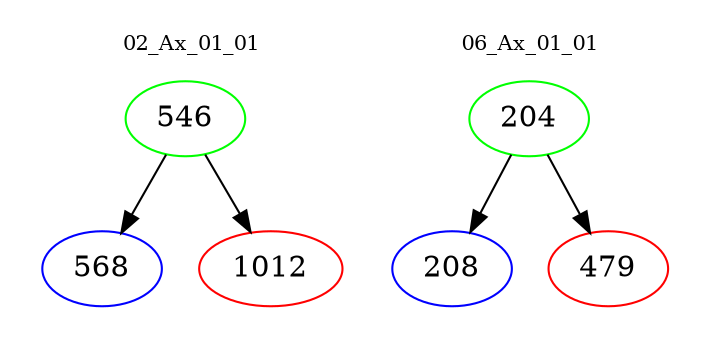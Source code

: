 digraph{
subgraph cluster_0 {
color = white
label = "02_Ax_01_01";
fontsize=10;
T0_546 [label="546", color="green"]
T0_546 -> T0_568 [color="black"]
T0_568 [label="568", color="blue"]
T0_546 -> T0_1012 [color="black"]
T0_1012 [label="1012", color="red"]
}
subgraph cluster_1 {
color = white
label = "06_Ax_01_01";
fontsize=10;
T1_204 [label="204", color="green"]
T1_204 -> T1_208 [color="black"]
T1_208 [label="208", color="blue"]
T1_204 -> T1_479 [color="black"]
T1_479 [label="479", color="red"]
}
}
